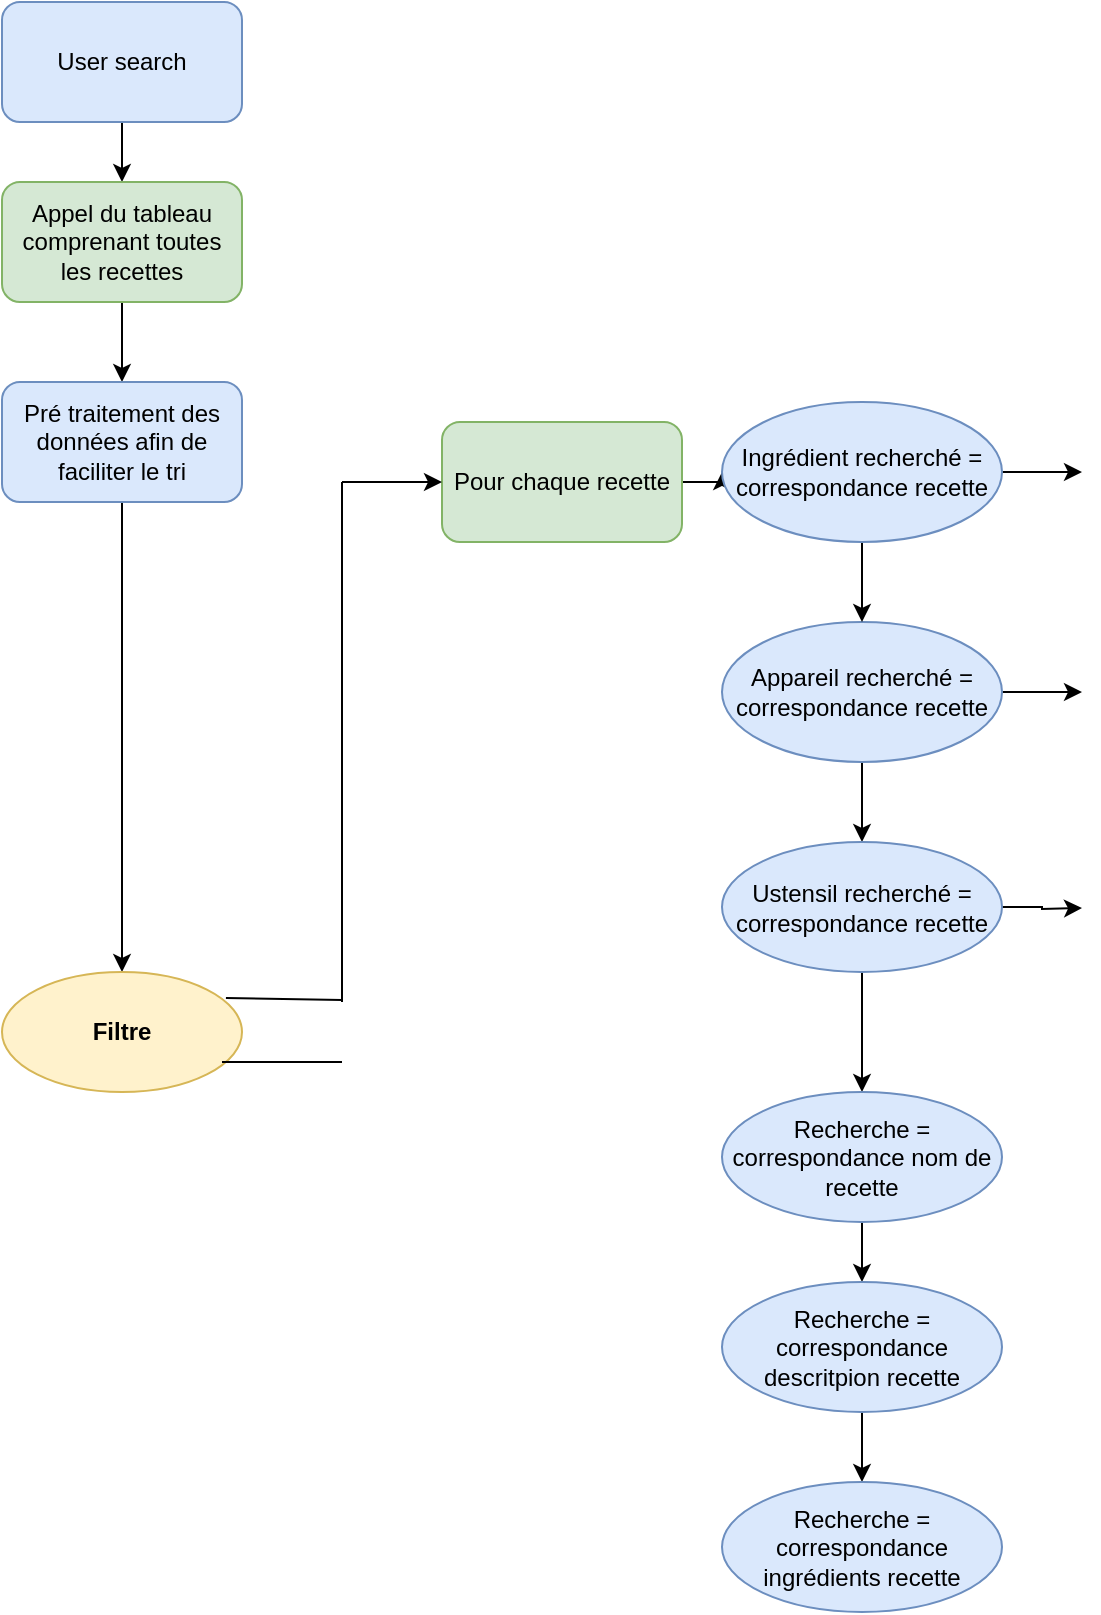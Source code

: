 <mxfile version="16.5.1" type="device"><diagram id="2VIgHNQAcyNE73oqj0FU" name="Page-1"><mxGraphModel dx="1102" dy="865" grid="1" gridSize="10" guides="1" tooltips="1" connect="1" arrows="1" fold="1" page="1" pageScale="1" pageWidth="827" pageHeight="1169" math="0" shadow="0"><root><mxCell id="0"/><mxCell id="1" parent="0"/><mxCell id="87z3u7a9RccD2_gDtKZ8-3" value="" style="edgeStyle=orthogonalEdgeStyle;rounded=0;orthogonalLoop=1;jettySize=auto;html=1;" edge="1" parent="1" source="87z3u7a9RccD2_gDtKZ8-1" target="87z3u7a9RccD2_gDtKZ8-2"><mxGeometry relative="1" as="geometry"/></mxCell><mxCell id="87z3u7a9RccD2_gDtKZ8-1" value="User search" style="rounded=1;whiteSpace=wrap;html=1;fillColor=#dae8fc;strokeColor=#6c8ebf;" vertex="1" parent="1"><mxGeometry x="100" y="70" width="120" height="60" as="geometry"/></mxCell><mxCell id="87z3u7a9RccD2_gDtKZ8-5" value="" style="edgeStyle=orthogonalEdgeStyle;rounded=0;orthogonalLoop=1;jettySize=auto;html=1;" edge="1" parent="1" source="87z3u7a9RccD2_gDtKZ8-2" target="87z3u7a9RccD2_gDtKZ8-4"><mxGeometry relative="1" as="geometry"/></mxCell><mxCell id="87z3u7a9RccD2_gDtKZ8-2" value="Appel du tableau comprenant toutes les recettes" style="whiteSpace=wrap;html=1;fillColor=#d5e8d4;strokeColor=#82b366;rounded=1;" vertex="1" parent="1"><mxGeometry x="100" y="160" width="120" height="60" as="geometry"/></mxCell><mxCell id="87z3u7a9RccD2_gDtKZ8-7" value="" style="edgeStyle=orthogonalEdgeStyle;rounded=0;orthogonalLoop=1;jettySize=auto;html=1;" edge="1" parent="1" source="87z3u7a9RccD2_gDtKZ8-4" target="87z3u7a9RccD2_gDtKZ8-6"><mxGeometry relative="1" as="geometry"/></mxCell><mxCell id="87z3u7a9RccD2_gDtKZ8-4" value="Pré traitement des données afin de faciliter le tri" style="whiteSpace=wrap;html=1;fillColor=#dae8fc;strokeColor=#6c8ebf;rounded=1;" vertex="1" parent="1"><mxGeometry x="100" y="260" width="120" height="60" as="geometry"/></mxCell><mxCell id="87z3u7a9RccD2_gDtKZ8-6" value="&lt;b&gt;Filtre&lt;/b&gt;" style="ellipse;whiteSpace=wrap;html=1;fillColor=#fff2cc;strokeColor=#d6b656;rounded=1;" vertex="1" parent="1"><mxGeometry x="100" y="555" width="120" height="60" as="geometry"/></mxCell><mxCell id="87z3u7a9RccD2_gDtKZ8-15" value="" style="edgeStyle=orthogonalEdgeStyle;rounded=0;orthogonalLoop=1;jettySize=auto;html=1;" edge="1" parent="1" source="87z3u7a9RccD2_gDtKZ8-8" target="87z3u7a9RccD2_gDtKZ8-11"><mxGeometry relative="1" as="geometry"/></mxCell><mxCell id="87z3u7a9RccD2_gDtKZ8-8" value="Pour chaque recette" style="rounded=1;whiteSpace=wrap;html=1;fillColor=#d5e8d4;strokeColor=#82b366;" vertex="1" parent="1"><mxGeometry x="320" y="280" width="120" height="60" as="geometry"/></mxCell><mxCell id="87z3u7a9RccD2_gDtKZ8-17" value="" style="edgeStyle=orthogonalEdgeStyle;rounded=0;orthogonalLoop=1;jettySize=auto;html=1;" edge="1" parent="1" source="87z3u7a9RccD2_gDtKZ8-9" target="87z3u7a9RccD2_gDtKZ8-13"><mxGeometry relative="1" as="geometry"/></mxCell><mxCell id="87z3u7a9RccD2_gDtKZ8-23" style="edgeStyle=orthogonalEdgeStyle;rounded=0;orthogonalLoop=1;jettySize=auto;html=1;exitX=1;exitY=0.5;exitDx=0;exitDy=0;" edge="1" parent="1" source="87z3u7a9RccD2_gDtKZ8-9"><mxGeometry relative="1" as="geometry"><mxPoint x="640" y="415" as="targetPoint"/></mxGeometry></mxCell><mxCell id="87z3u7a9RccD2_gDtKZ8-9" value="&lt;span&gt;Appareil recherché =&lt;/span&gt;&lt;br&gt;&lt;span&gt;correspondance recette&lt;/span&gt;" style="ellipse;whiteSpace=wrap;html=1;fillColor=#dae8fc;strokeColor=#6c8ebf;rounded=1;" vertex="1" parent="1"><mxGeometry x="460" y="380" width="140" height="70" as="geometry"/></mxCell><mxCell id="87z3u7a9RccD2_gDtKZ8-16" value="" style="edgeStyle=orthogonalEdgeStyle;rounded=0;orthogonalLoop=1;jettySize=auto;html=1;" edge="1" parent="1" source="87z3u7a9RccD2_gDtKZ8-11" target="87z3u7a9RccD2_gDtKZ8-9"><mxGeometry relative="1" as="geometry"/></mxCell><mxCell id="87z3u7a9RccD2_gDtKZ8-22" style="edgeStyle=orthogonalEdgeStyle;rounded=0;orthogonalLoop=1;jettySize=auto;html=1;exitX=1;exitY=0.5;exitDx=0;exitDy=0;" edge="1" parent="1" source="87z3u7a9RccD2_gDtKZ8-11"><mxGeometry relative="1" as="geometry"><mxPoint x="640" y="305" as="targetPoint"/></mxGeometry></mxCell><mxCell id="87z3u7a9RccD2_gDtKZ8-11" value="Ingrédient recherché =&lt;br&gt;correspondance recette" style="ellipse;whiteSpace=wrap;html=1;fillColor=#dae8fc;strokeColor=#6c8ebf;rounded=1;" vertex="1" parent="1"><mxGeometry x="460" y="270" width="140" height="70" as="geometry"/></mxCell><mxCell id="87z3u7a9RccD2_gDtKZ8-24" style="edgeStyle=orthogonalEdgeStyle;rounded=0;orthogonalLoop=1;jettySize=auto;html=1;exitX=1;exitY=0.5;exitDx=0;exitDy=0;" edge="1" parent="1" source="87z3u7a9RccD2_gDtKZ8-13"><mxGeometry relative="1" as="geometry"><mxPoint x="640" y="523" as="targetPoint"/></mxGeometry></mxCell><mxCell id="87z3u7a9RccD2_gDtKZ8-26" value="" style="edgeStyle=orthogonalEdgeStyle;rounded=0;orthogonalLoop=1;jettySize=auto;html=1;" edge="1" parent="1" source="87z3u7a9RccD2_gDtKZ8-13" target="87z3u7a9RccD2_gDtKZ8-25"><mxGeometry relative="1" as="geometry"/></mxCell><mxCell id="87z3u7a9RccD2_gDtKZ8-13" value="&lt;span&gt;Ustensil recherché =&lt;/span&gt;&lt;br&gt;&lt;span&gt;correspondance recette&lt;/span&gt;" style="ellipse;whiteSpace=wrap;html=1;fillColor=#dae8fc;strokeColor=#6c8ebf;rounded=1;" vertex="1" parent="1"><mxGeometry x="460" y="490" width="140" height="65" as="geometry"/></mxCell><mxCell id="87z3u7a9RccD2_gDtKZ8-19" value="" style="endArrow=none;html=1;rounded=0;exitX=0.933;exitY=0.217;exitDx=0;exitDy=0;exitPerimeter=0;" edge="1" parent="1" source="87z3u7a9RccD2_gDtKZ8-6"><mxGeometry width="50" height="50" relative="1" as="geometry"><mxPoint x="390" y="440" as="sourcePoint"/><mxPoint x="270" y="569" as="targetPoint"/></mxGeometry></mxCell><mxCell id="87z3u7a9RccD2_gDtKZ8-20" value="" style="endArrow=none;html=1;rounded=0;" edge="1" parent="1"><mxGeometry width="50" height="50" relative="1" as="geometry"><mxPoint x="270" y="570" as="sourcePoint"/><mxPoint x="270" y="310" as="targetPoint"/></mxGeometry></mxCell><mxCell id="87z3u7a9RccD2_gDtKZ8-21" value="" style="endArrow=classic;html=1;rounded=0;entryX=0;entryY=0.5;entryDx=0;entryDy=0;" edge="1" parent="1" target="87z3u7a9RccD2_gDtKZ8-8"><mxGeometry width="50" height="50" relative="1" as="geometry"><mxPoint x="270" y="310" as="sourcePoint"/><mxPoint x="440" y="390" as="targetPoint"/></mxGeometry></mxCell><mxCell id="87z3u7a9RccD2_gDtKZ8-29" value="" style="edgeStyle=orthogonalEdgeStyle;rounded=0;orthogonalLoop=1;jettySize=auto;html=1;" edge="1" parent="1" source="87z3u7a9RccD2_gDtKZ8-25" target="87z3u7a9RccD2_gDtKZ8-27"><mxGeometry relative="1" as="geometry"/></mxCell><mxCell id="87z3u7a9RccD2_gDtKZ8-25" value="Recherche =&lt;br&gt;&lt;span&gt;correspondance nom de recette&lt;/span&gt;" style="ellipse;whiteSpace=wrap;html=1;fillColor=#dae8fc;strokeColor=#6c8ebf;rounded=1;" vertex="1" parent="1"><mxGeometry x="460" y="615" width="140" height="65" as="geometry"/></mxCell><mxCell id="87z3u7a9RccD2_gDtKZ8-30" value="" style="edgeStyle=orthogonalEdgeStyle;rounded=0;orthogonalLoop=1;jettySize=auto;html=1;" edge="1" parent="1" source="87z3u7a9RccD2_gDtKZ8-27" target="87z3u7a9RccD2_gDtKZ8-28"><mxGeometry relative="1" as="geometry"/></mxCell><mxCell id="87z3u7a9RccD2_gDtKZ8-27" value="Recherche =&lt;br&gt;&lt;span&gt;correspondance descritpion recette&lt;/span&gt;" style="ellipse;whiteSpace=wrap;html=1;fillColor=#dae8fc;strokeColor=#6c8ebf;rounded=1;" vertex="1" parent="1"><mxGeometry x="460" y="710" width="140" height="65" as="geometry"/></mxCell><mxCell id="87z3u7a9RccD2_gDtKZ8-28" value="Recherche =&lt;br&gt;&lt;span&gt;correspondance ingrédients recette&lt;/span&gt;" style="ellipse;whiteSpace=wrap;html=1;fillColor=#dae8fc;strokeColor=#6c8ebf;rounded=1;" vertex="1" parent="1"><mxGeometry x="460" y="810" width="140" height="65" as="geometry"/></mxCell><mxCell id="87z3u7a9RccD2_gDtKZ8-31" value="" style="endArrow=none;html=1;rounded=0;" edge="1" parent="1"><mxGeometry width="50" height="50" relative="1" as="geometry"><mxPoint x="210" y="600" as="sourcePoint"/><mxPoint x="270" y="600" as="targetPoint"/></mxGeometry></mxCell></root></mxGraphModel></diagram></mxfile>